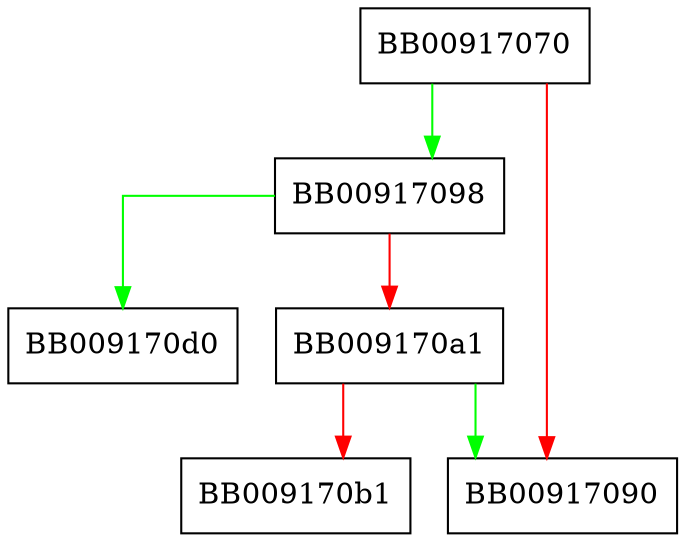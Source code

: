 digraph wmemset {
  node [shape="box"];
  graph [splines=ortho];
  BB00917070 -> BB00917098 [color="green"];
  BB00917070 -> BB00917090 [color="red"];
  BB00917098 -> BB009170d0 [color="green"];
  BB00917098 -> BB009170a1 [color="red"];
  BB009170a1 -> BB00917090 [color="green"];
  BB009170a1 -> BB009170b1 [color="red"];
}